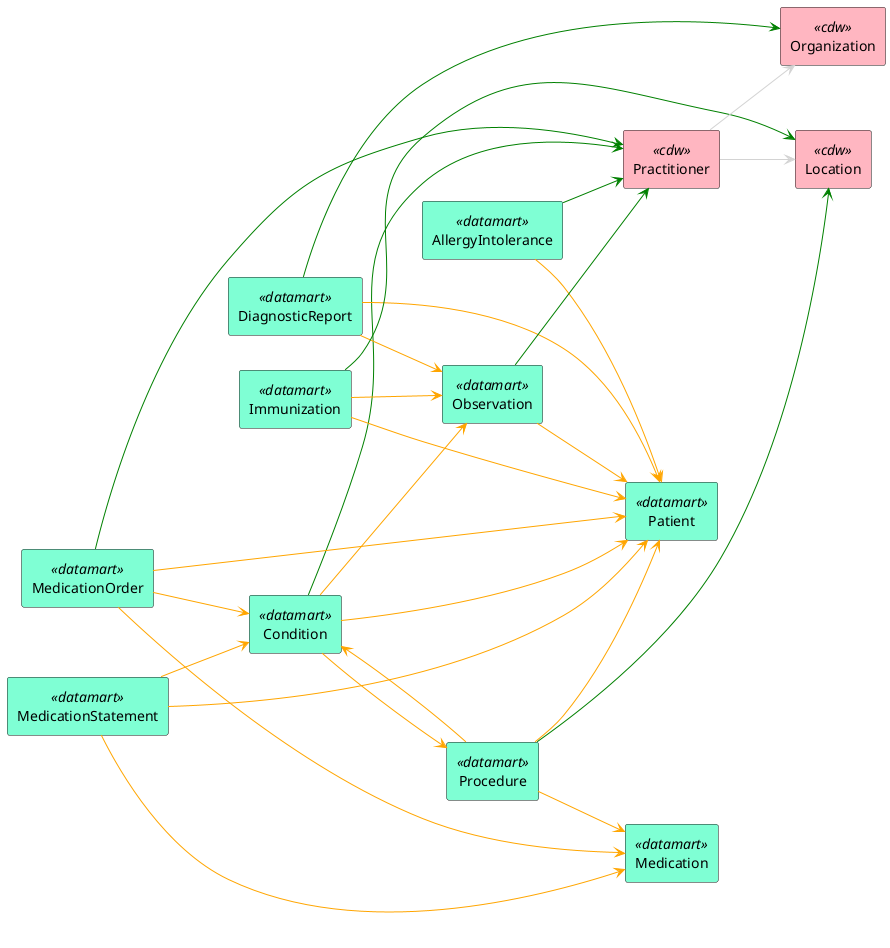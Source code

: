 @startuml

@startuml
left to right direction

skinparam {
  ArrowColor<<cdw-to-datamart>> red
  ArrowColor<<cdw-to-cdw>> lightgray
  ArrowColor<<datamart-to-cdw>> green
  ArrowColor<<datamart-to-datamart>> orange
  RectangleBackgroundColor<<datamart>> Aquamarine
  RectangleBackgroundColor<<cdw>> LightPink
}

rectangle AllergyIntolerance<<datamart>>
rectangle Condition<<datamart>>
rectangle DiagnosticReport<<datamart>>
rectangle Immunization<<datamart>>
rectangle Medication<<datamart>>
rectangle MedicationOrder<<datamart>>
rectangle MedicationStatement<<datamart>>
rectangle Observation<<datamart>>
rectangle Patient<<datamart>>
rectangle Procedure<<datamart>>

rectangle Practitioner<<cdw>>
rectangle Location<<cdw>>
rectangle Organization<<cdw>>

AllergyIntolerance --> Patient <<datamart-to-datamart>>
AllergyIntolerance --> Practitioner <<datamart-to-cdw>>
Condition --> Patient <<datamart-to-datamart>>
Condition --> Procedure <<datamart-to-datamart>>
Condition --> Observation <<datamart-to-datamart>>
Condition --> Practitioner <<datamart-to-cdw>>

DiagnosticReport --> Organization <<datamart-to-cdw>>
DiagnosticReport --> Patient <<datamart-to-datamart>>
DiagnosticReport --> Observation <<datamart-to-datamart>>

Immunization --> Location <<datamart-to-cdw>>
Immunization --> Patient <<datamart-to-datamart>>
Immunization --> Observation <<datamart-to-datamart>>

MedicationOrder --> Medication <<datamart-to-datamart>>
MedicationOrder --> Patient <<datamart-to-datamart>>
MedicationOrder --> Practitioner <<datamart-to-cdw>>
MedicationOrder --> Condition <<datamart-to-datamart>>

MedicationStatement --> Medication <<datamart-to-datamart>>
MedicationStatement --> Patient <<datamart-to-datamart>>
MedicationStatement --> Condition <<datamart-to-datamart>>

Observation --> Patient <<datamart-to-datamart>>
Observation --> Practitioner <<datamart-to-cdw>>

Procedure --> Location <<datamart-to-cdw>>
Procedure --> Patient <<datamart-to-datamart>>
Procedure --> Condition <<datamart-to-datamart>>
Procedure --> Medication <<datamart-to-datamart>>

Practitioner --> Location <<cdw-to-cdw>>
Practitioner --> Organization <<cdw-to-cdw>>

@enduml
